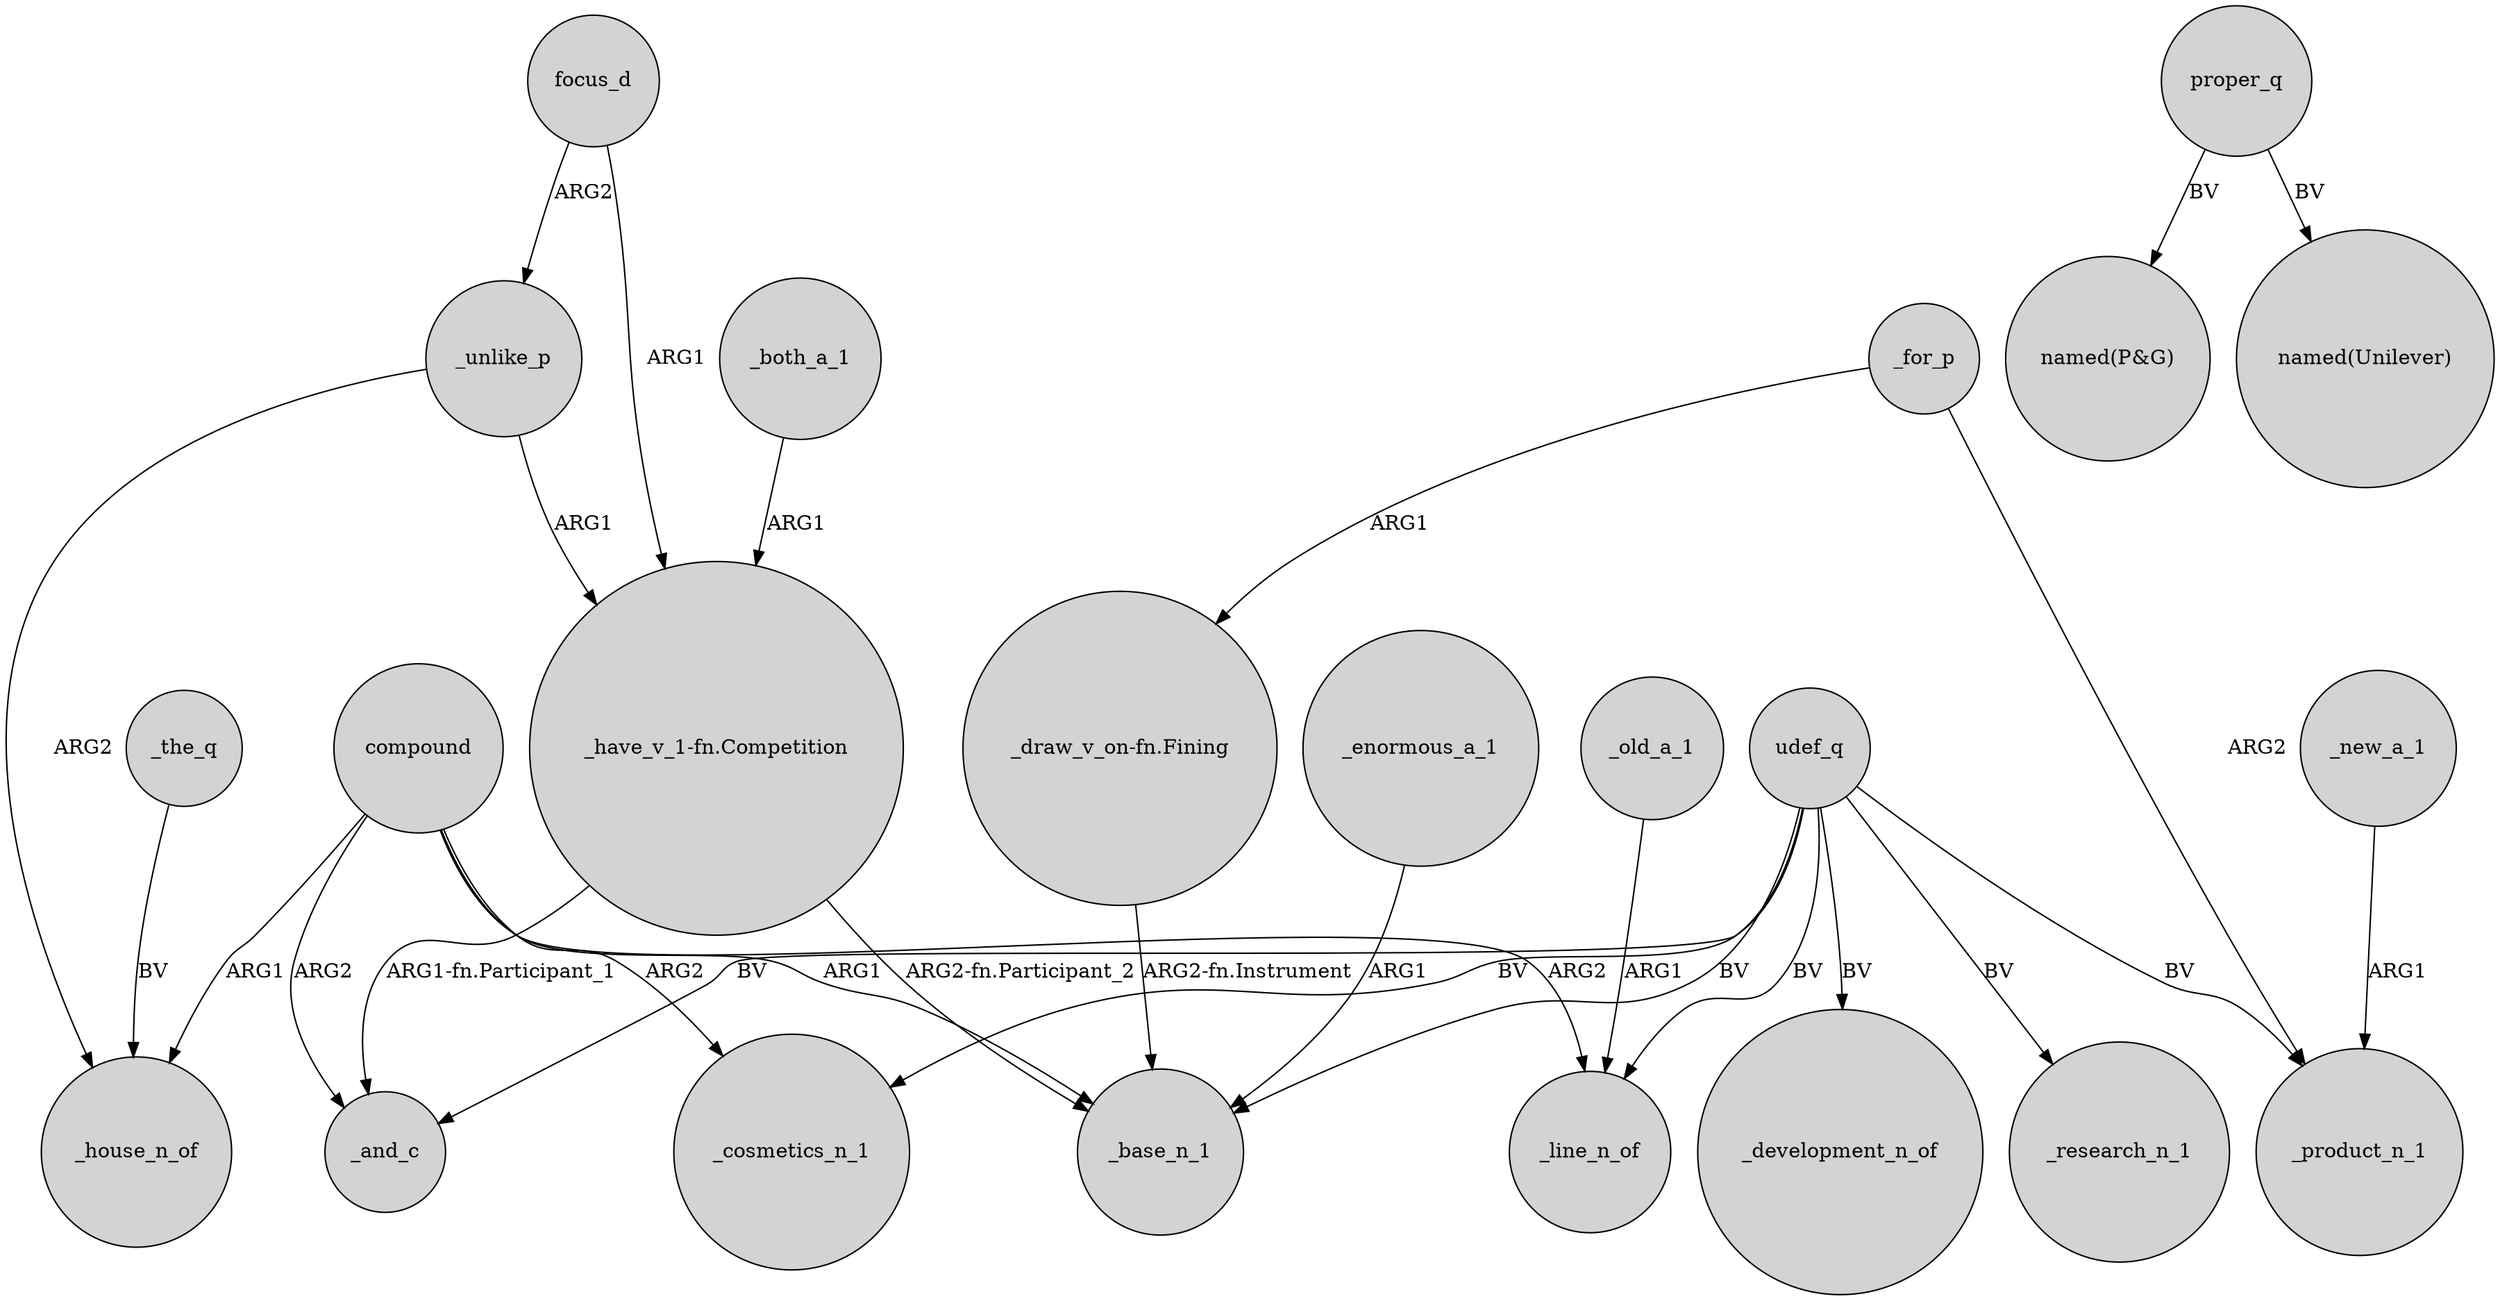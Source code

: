 digraph {
	node [shape=circle style=filled]
	compound -> _house_n_of [label=ARG1]
	udef_q -> _line_n_of [label=BV]
	"_have_v_1-fn.Competition" -> _base_n_1 [label="ARG2-fn.Participant_2"]
	"_draw_v_on-fn.Fining" -> _base_n_1 [label="ARG2-fn.Instrument"]
	compound -> _cosmetics_n_1 [label=ARG2]
	_for_p -> _product_n_1 [label=ARG2]
	compound -> _line_n_of [label=ARG2]
	focus_d -> "_have_v_1-fn.Competition" [label=ARG1]
	udef_q -> _product_n_1 [label=BV]
	_both_a_1 -> "_have_v_1-fn.Competition" [label=ARG1]
	udef_q -> _and_c [label=BV]
	focus_d -> _unlike_p [label=ARG2]
	compound -> _and_c [label=ARG2]
	_new_a_1 -> _product_n_1 [label=ARG1]
	udef_q -> _development_n_of [label=BV]
	proper_q -> "named(P&G)" [label=BV]
	_unlike_p -> _house_n_of [label=ARG2]
	_for_p -> "_draw_v_on-fn.Fining" [label=ARG1]
	udef_q -> _research_n_1 [label=BV]
	compound -> _base_n_1 [label=ARG1]
	_the_q -> _house_n_of [label=BV]
	udef_q -> _base_n_1 [label=BV]
	udef_q -> _cosmetics_n_1 [label=BV]
	_unlike_p -> "_have_v_1-fn.Competition" [label=ARG1]
	proper_q -> "named(Unilever)" [label=BV]
	_old_a_1 -> _line_n_of [label=ARG1]
	_enormous_a_1 -> _base_n_1 [label=ARG1]
	"_have_v_1-fn.Competition" -> _and_c [label="ARG1-fn.Participant_1"]
}
